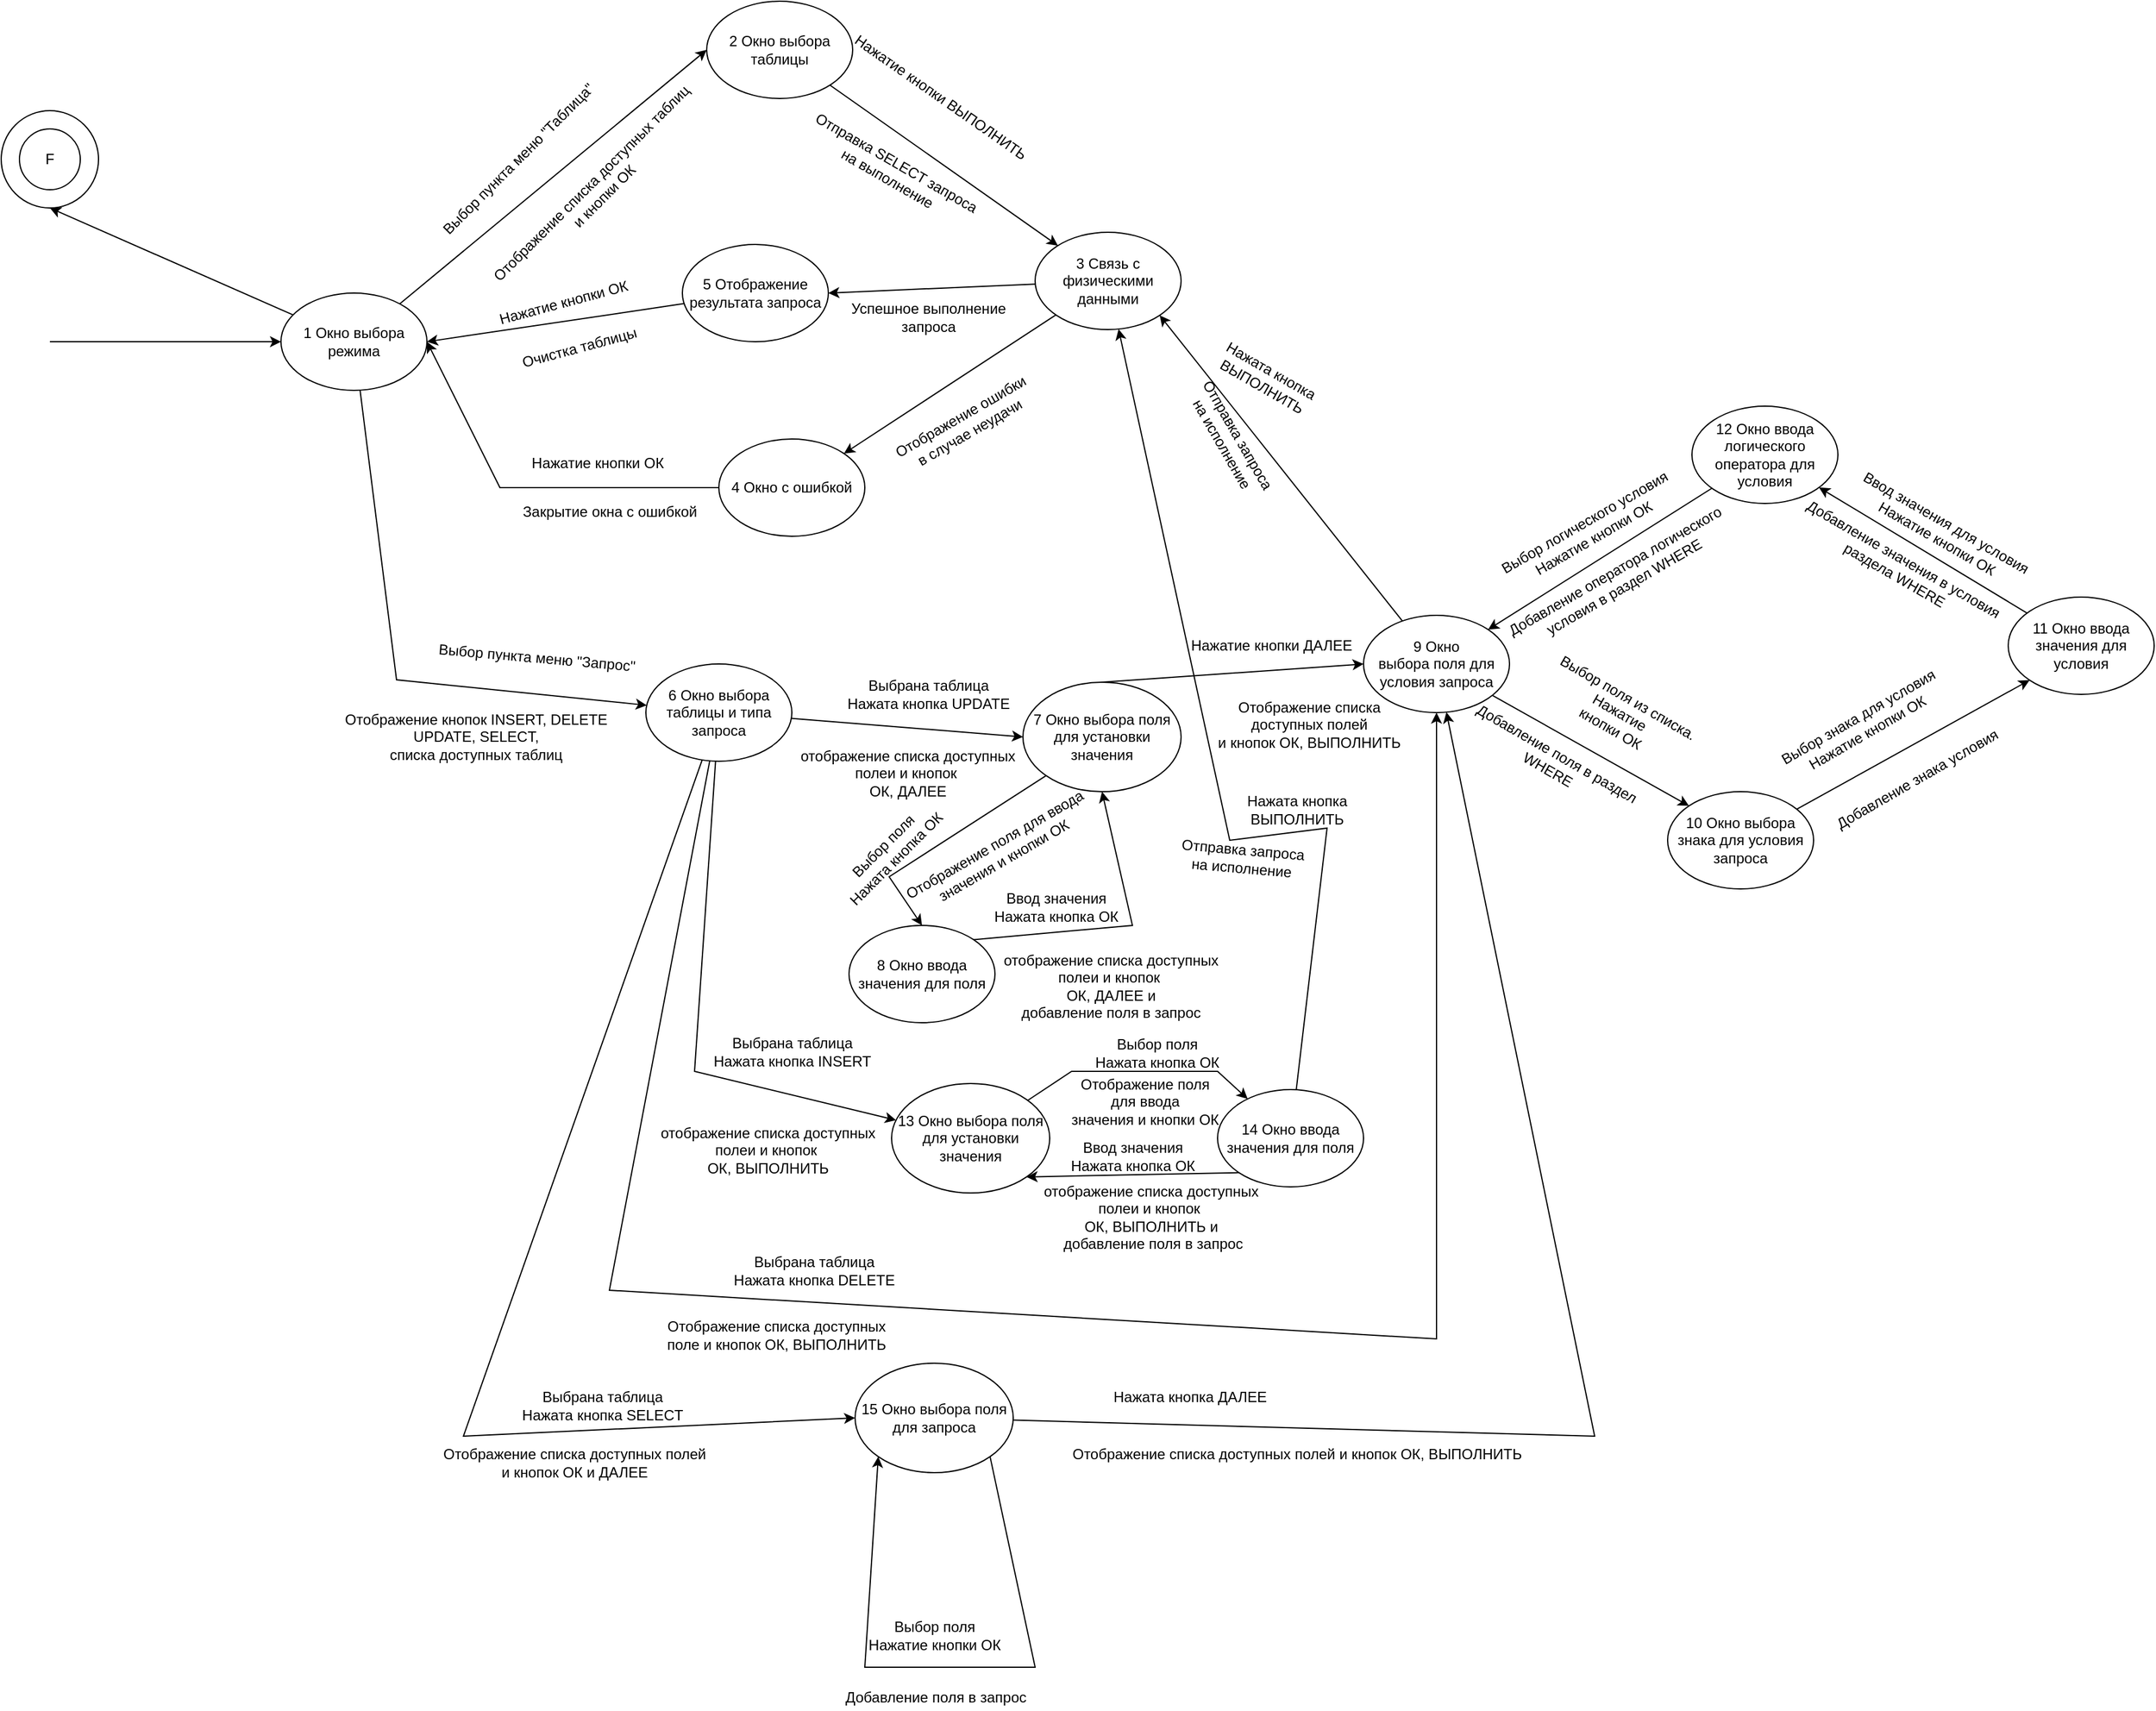<mxfile version="12.4.2" type="device" pages="1"><diagram id="vwHiYC0FqVX6OmjZiS-d" name="Page-1"><mxGraphModel dx="1463" dy="2028" grid="1" gridSize="10" guides="1" tooltips="1" connect="1" arrows="1" fold="1" page="1" pageScale="1" pageWidth="827" pageHeight="1169" math="0" shadow="0"><root><mxCell id="0"/><mxCell id="1" parent="0"/><mxCell id="RQBhOenqcVUa9bNRndTc-3" value="" style="group" vertex="1" connectable="0" parent="1"><mxGeometry x="100" y="20" width="80" height="80" as="geometry"/></mxCell><mxCell id="RQBhOenqcVUa9bNRndTc-1" value="" style="ellipse;whiteSpace=wrap;html=1;aspect=fixed;" vertex="1" parent="RQBhOenqcVUa9bNRndTc-3"><mxGeometry width="80" height="80" as="geometry"/></mxCell><mxCell id="RQBhOenqcVUa9bNRndTc-2" value="F" style="ellipse;whiteSpace=wrap;html=1;aspect=fixed;" vertex="1" parent="RQBhOenqcVUa9bNRndTc-3"><mxGeometry x="15" y="15" width="50" height="50" as="geometry"/></mxCell><mxCell id="RQBhOenqcVUa9bNRndTc-5" style="rounded=0;orthogonalLoop=1;jettySize=auto;html=1;entryX=0.5;entryY=1;entryDx=0;entryDy=0;" edge="1" parent="1" source="RQBhOenqcVUa9bNRndTc-4" target="RQBhOenqcVUa9bNRndTc-1"><mxGeometry relative="1" as="geometry"/></mxCell><mxCell id="RQBhOenqcVUa9bNRndTc-67" style="edgeStyle=none;rounded=0;orthogonalLoop=1;jettySize=auto;html=1;entryX=0;entryY=0.5;entryDx=0;entryDy=0;" edge="1" parent="1" source="RQBhOenqcVUa9bNRndTc-4" target="RQBhOenqcVUa9bNRndTc-7"><mxGeometry relative="1" as="geometry"/></mxCell><mxCell id="RQBhOenqcVUa9bNRndTc-69" style="edgeStyle=none;rounded=0;orthogonalLoop=1;jettySize=auto;html=1;" edge="1" parent="1" source="RQBhOenqcVUa9bNRndTc-4" target="RQBhOenqcVUa9bNRndTc-8"><mxGeometry relative="1" as="geometry"><Array as="points"><mxPoint x="425" y="488"/></Array></mxGeometry></mxCell><mxCell id="RQBhOenqcVUa9bNRndTc-4" value="1 Окно выбора режима" style="ellipse;whiteSpace=wrap;html=1;" vertex="1" parent="1"><mxGeometry x="330" y="170" width="120" height="80" as="geometry"/></mxCell><mxCell id="RQBhOenqcVUa9bNRndTc-6" value="" style="endArrow=classic;html=1;entryX=0;entryY=0.5;entryDx=0;entryDy=0;" edge="1" parent="1" target="RQBhOenqcVUa9bNRndTc-4"><mxGeometry width="50" height="50" relative="1" as="geometry"><mxPoint x="140" y="210" as="sourcePoint"/><mxPoint x="380" y="270" as="targetPoint"/></mxGeometry></mxCell><mxCell id="RQBhOenqcVUa9bNRndTc-68" style="edgeStyle=none;rounded=0;orthogonalLoop=1;jettySize=auto;html=1;" edge="1" parent="1" source="RQBhOenqcVUa9bNRndTc-7" target="RQBhOenqcVUa9bNRndTc-9"><mxGeometry relative="1" as="geometry"/></mxCell><mxCell id="RQBhOenqcVUa9bNRndTc-7" value="2 Окно выбора таблицы" style="ellipse;whiteSpace=wrap;html=1;" vertex="1" parent="1"><mxGeometry x="680" y="-70" width="120" height="80" as="geometry"/></mxCell><mxCell id="RQBhOenqcVUa9bNRndTc-70" style="edgeStyle=none;rounded=0;orthogonalLoop=1;jettySize=auto;html=1;entryX=0;entryY=0.5;entryDx=0;entryDy=0;" edge="1" parent="1" source="RQBhOenqcVUa9bNRndTc-8" target="RQBhOenqcVUa9bNRndTc-14"><mxGeometry relative="1" as="geometry"/></mxCell><mxCell id="RQBhOenqcVUa9bNRndTc-113" style="edgeStyle=none;rounded=0;orthogonalLoop=1;jettySize=auto;html=1;" edge="1" parent="1" source="RQBhOenqcVUa9bNRndTc-8" target="RQBhOenqcVUa9bNRndTc-110"><mxGeometry relative="1" as="geometry"><Array as="points"><mxPoint x="670" y="810"/></Array></mxGeometry></mxCell><mxCell id="RQBhOenqcVUa9bNRndTc-114" style="edgeStyle=none;rounded=0;orthogonalLoop=1;jettySize=auto;html=1;entryX=0.5;entryY=1;entryDx=0;entryDy=0;" edge="1" parent="1" source="RQBhOenqcVUa9bNRndTc-8" target="RQBhOenqcVUa9bNRndTc-17"><mxGeometry relative="1" as="geometry"><Array as="points"><mxPoint x="600" y="990"/><mxPoint x="1280" y="1030"/></Array></mxGeometry></mxCell><mxCell id="RQBhOenqcVUa9bNRndTc-145" style="edgeStyle=none;rounded=0;orthogonalLoop=1;jettySize=auto;html=1;entryX=0;entryY=0.5;entryDx=0;entryDy=0;" edge="1" parent="1" source="RQBhOenqcVUa9bNRndTc-8" target="RQBhOenqcVUa9bNRndTc-121"><mxGeometry relative="1" as="geometry"><Array as="points"><mxPoint x="480" y="1110"/></Array></mxGeometry></mxCell><mxCell id="RQBhOenqcVUa9bNRndTc-8" value="6 Окно выбора таблицы и типа запроса" style="ellipse;whiteSpace=wrap;html=1;" vertex="1" parent="1"><mxGeometry x="630" y="475" width="120" height="80" as="geometry"/></mxCell><mxCell id="RQBhOenqcVUa9bNRndTc-63" style="edgeStyle=none;rounded=0;orthogonalLoop=1;jettySize=auto;html=1;" edge="1" parent="1" source="RQBhOenqcVUa9bNRndTc-9" target="RQBhOenqcVUa9bNRndTc-10"><mxGeometry relative="1" as="geometry"/></mxCell><mxCell id="RQBhOenqcVUa9bNRndTc-64" style="edgeStyle=none;rounded=0;orthogonalLoop=1;jettySize=auto;html=1;entryX=1;entryY=0.5;entryDx=0;entryDy=0;" edge="1" parent="1" source="RQBhOenqcVUa9bNRndTc-9" target="RQBhOenqcVUa9bNRndTc-11"><mxGeometry relative="1" as="geometry"/></mxCell><mxCell id="RQBhOenqcVUa9bNRndTc-9" value="3 Связь с физическими данными" style="ellipse;whiteSpace=wrap;html=1;" vertex="1" parent="1"><mxGeometry x="950" y="120" width="120" height="80" as="geometry"/></mxCell><mxCell id="RQBhOenqcVUa9bNRndTc-66" style="edgeStyle=none;rounded=0;orthogonalLoop=1;jettySize=auto;html=1;entryX=1;entryY=0.5;entryDx=0;entryDy=0;" edge="1" parent="1" source="RQBhOenqcVUa9bNRndTc-10" target="RQBhOenqcVUa9bNRndTc-4"><mxGeometry relative="1" as="geometry"><Array as="points"><mxPoint x="510" y="330"/></Array></mxGeometry></mxCell><mxCell id="RQBhOenqcVUa9bNRndTc-10" value="4 Окно с ошибкой" style="ellipse;whiteSpace=wrap;html=1;" vertex="1" parent="1"><mxGeometry x="690" y="290" width="120" height="80" as="geometry"/></mxCell><mxCell id="RQBhOenqcVUa9bNRndTc-65" style="edgeStyle=none;rounded=0;orthogonalLoop=1;jettySize=auto;html=1;entryX=1;entryY=0.5;entryDx=0;entryDy=0;" edge="1" parent="1" source="RQBhOenqcVUa9bNRndTc-11" target="RQBhOenqcVUa9bNRndTc-4"><mxGeometry relative="1" as="geometry"/></mxCell><mxCell id="RQBhOenqcVUa9bNRndTc-11" value="5 Отображение результата запроса" style="ellipse;whiteSpace=wrap;html=1;" vertex="1" parent="1"><mxGeometry x="660" y="130" width="120" height="80" as="geometry"/></mxCell><mxCell id="RQBhOenqcVUa9bNRndTc-106" style="edgeStyle=none;rounded=0;orthogonalLoop=1;jettySize=auto;html=1;entryX=0;entryY=0.5;entryDx=0;entryDy=0;exitX=0.5;exitY=0;exitDx=0;exitDy=0;" edge="1" parent="1" source="RQBhOenqcVUa9bNRndTc-14" target="RQBhOenqcVUa9bNRndTc-17"><mxGeometry relative="1" as="geometry"/></mxCell><mxCell id="RQBhOenqcVUa9bNRndTc-107" style="edgeStyle=none;rounded=0;orthogonalLoop=1;jettySize=auto;html=1;entryX=0.5;entryY=0;entryDx=0;entryDy=0;exitX=0;exitY=1;exitDx=0;exitDy=0;" edge="1" parent="1" source="RQBhOenqcVUa9bNRndTc-14" target="RQBhOenqcVUa9bNRndTc-15"><mxGeometry relative="1" as="geometry"><Array as="points"><mxPoint x="830" y="650"/></Array></mxGeometry></mxCell><mxCell id="RQBhOenqcVUa9bNRndTc-14" value="7 Окно выбора поля для установки значения" style="ellipse;whiteSpace=wrap;html=1;" vertex="1" parent="1"><mxGeometry x="940" y="490" width="130" height="90" as="geometry"/></mxCell><mxCell id="RQBhOenqcVUa9bNRndTc-108" style="edgeStyle=none;rounded=0;orthogonalLoop=1;jettySize=auto;html=1;entryX=0.5;entryY=1;entryDx=0;entryDy=0;exitX=1;exitY=0;exitDx=0;exitDy=0;" edge="1" parent="1" source="RQBhOenqcVUa9bNRndTc-15" target="RQBhOenqcVUa9bNRndTc-14"><mxGeometry relative="1" as="geometry"><Array as="points"><mxPoint x="1030" y="690"/></Array></mxGeometry></mxCell><mxCell id="RQBhOenqcVUa9bNRndTc-15" value="8&amp;nbsp;Окно ввода значения для поля" style="ellipse;whiteSpace=wrap;html=1;" vertex="1" parent="1"><mxGeometry x="797" y="690" width="120" height="80" as="geometry"/></mxCell><mxCell id="RQBhOenqcVUa9bNRndTc-74" style="edgeStyle=none;rounded=0;orthogonalLoop=1;jettySize=auto;html=1;entryX=0;entryY=0;entryDx=0;entryDy=0;" edge="1" parent="1" source="RQBhOenqcVUa9bNRndTc-17" target="RQBhOenqcVUa9bNRndTc-19"><mxGeometry relative="1" as="geometry"/></mxCell><mxCell id="RQBhOenqcVUa9bNRndTc-117" style="edgeStyle=none;rounded=0;orthogonalLoop=1;jettySize=auto;html=1;entryX=1;entryY=1;entryDx=0;entryDy=0;" edge="1" parent="1" source="RQBhOenqcVUa9bNRndTc-17" target="RQBhOenqcVUa9bNRndTc-9"><mxGeometry relative="1" as="geometry"/></mxCell><mxCell id="RQBhOenqcVUa9bNRndTc-17" value="9&amp;nbsp;Окно &lt;br&gt;выбора поля для условия запроса" style="ellipse;whiteSpace=wrap;html=1;" vertex="1" parent="1"><mxGeometry x="1220" y="435" width="120" height="80" as="geometry"/></mxCell><mxCell id="RQBhOenqcVUa9bNRndTc-75" style="edgeStyle=none;rounded=0;orthogonalLoop=1;jettySize=auto;html=1;entryX=0;entryY=1;entryDx=0;entryDy=0;" edge="1" parent="1" source="RQBhOenqcVUa9bNRndTc-19" target="RQBhOenqcVUa9bNRndTc-25"><mxGeometry relative="1" as="geometry"/></mxCell><mxCell id="RQBhOenqcVUa9bNRndTc-19" value="10 Окно выбора знака для условия запроса" style="ellipse;whiteSpace=wrap;html=1;" vertex="1" parent="1"><mxGeometry x="1470" y="580" width="120" height="80" as="geometry"/></mxCell><mxCell id="RQBhOenqcVUa9bNRndTc-76" style="edgeStyle=none;rounded=0;orthogonalLoop=1;jettySize=auto;html=1;" edge="1" parent="1" source="RQBhOenqcVUa9bNRndTc-25" target="RQBhOenqcVUa9bNRndTc-26"><mxGeometry relative="1" as="geometry"><mxPoint x="1550" y="365" as="targetPoint"/></mxGeometry></mxCell><mxCell id="RQBhOenqcVUa9bNRndTc-25" value="11 Окно ввода значения для условия" style="ellipse;whiteSpace=wrap;html=1;" vertex="1" parent="1"><mxGeometry x="1750" y="420" width="120" height="80" as="geometry"/></mxCell><mxCell id="RQBhOenqcVUa9bNRndTc-77" style="edgeStyle=none;rounded=0;orthogonalLoop=1;jettySize=auto;html=1;entryX=1;entryY=0;entryDx=0;entryDy=0;" edge="1" parent="1" source="RQBhOenqcVUa9bNRndTc-26" target="RQBhOenqcVUa9bNRndTc-17"><mxGeometry relative="1" as="geometry"/></mxCell><mxCell id="RQBhOenqcVUa9bNRndTc-26" value="12 Окно ввода логического оператора для условия" style="ellipse;whiteSpace=wrap;html=1;" vertex="1" parent="1"><mxGeometry x="1490" y="263" width="120" height="80" as="geometry"/></mxCell><mxCell id="RQBhOenqcVUa9bNRndTc-85" value="Выбор пункта меню &quot;Таблица&quot;" style="text;html=1;align=center;verticalAlign=middle;resizable=0;points=[];;autosize=1;rotation=-45;" vertex="1" parent="1"><mxGeometry x="430" y="50" width="190" height="20" as="geometry"/></mxCell><mxCell id="RQBhOenqcVUa9bNRndTc-86" value="Отображение списка доступных таблиц&lt;br&gt;и кнопки ОК" style="text;html=1;align=center;verticalAlign=middle;resizable=0;points=[];;autosize=1;rotation=-45;" vertex="1" parent="1"><mxGeometry x="470" y="70" width="240" height="30" as="geometry"/></mxCell><mxCell id="RQBhOenqcVUa9bNRndTc-87" value="Нажатие кнопки ВЫПОЛНИТЬ" style="text;html=1;align=center;verticalAlign=middle;resizable=0;points=[];;autosize=1;rotation=35;" vertex="1" parent="1"><mxGeometry x="782" y="-1" width="180" height="20" as="geometry"/></mxCell><mxCell id="RQBhOenqcVUa9bNRndTc-88" value="Отправка SELECT запроса&lt;br&gt;на выполнение" style="text;html=1;align=center;verticalAlign=middle;resizable=0;points=[];;autosize=1;rotation=30;" vertex="1" parent="1"><mxGeometry x="747" y="54" width="170" height="30" as="geometry"/></mxCell><mxCell id="RQBhOenqcVUa9bNRndTc-89" value="Успешное выполнение&lt;br&gt;запроса" style="text;html=1;align=center;verticalAlign=middle;resizable=0;points=[];;autosize=1;" vertex="1" parent="1"><mxGeometry x="792" y="175" width="140" height="30" as="geometry"/></mxCell><mxCell id="RQBhOenqcVUa9bNRndTc-90" value="Отображение ошибки&lt;br&gt;в случае неудачи" style="text;html=1;align=center;verticalAlign=middle;resizable=0;points=[];;autosize=1;rotation=-30;" vertex="1" parent="1"><mxGeometry x="822" y="263" width="140" height="30" as="geometry"/></mxCell><mxCell id="RQBhOenqcVUa9bNRndTc-91" value="Нажатие кнопки ОК" style="text;html=1;align=center;verticalAlign=middle;resizable=0;points=[];;autosize=1;" vertex="1" parent="1"><mxGeometry x="530" y="300" width="120" height="20" as="geometry"/></mxCell><mxCell id="RQBhOenqcVUa9bNRndTc-92" value="Закрытие окна с ошибкой" style="text;html=1;align=center;verticalAlign=middle;resizable=0;points=[];;autosize=1;" vertex="1" parent="1"><mxGeometry x="520" y="340" width="160" height="20" as="geometry"/></mxCell><mxCell id="RQBhOenqcVUa9bNRndTc-95" value="Нажатие кнопки ОК" style="text;html=1;align=center;verticalAlign=middle;resizable=0;points=[];;autosize=1;rotation=-15;" vertex="1" parent="1"><mxGeometry x="502" y="168" width="120" height="20" as="geometry"/></mxCell><mxCell id="RQBhOenqcVUa9bNRndTc-96" value="Очистка таблицы" style="text;html=1;align=center;verticalAlign=middle;resizable=0;points=[];;autosize=1;rotation=-15;" vertex="1" parent="1"><mxGeometry x="520" y="205" width="110" height="20" as="geometry"/></mxCell><mxCell id="RQBhOenqcVUa9bNRndTc-97" value="Выбор пункта меню &quot;Запрос&quot;" style="text;html=1;align=center;verticalAlign=middle;resizable=0;points=[];;autosize=1;rotation=5;" vertex="1" parent="1"><mxGeometry x="450" y="460" width="180" height="20" as="geometry"/></mxCell><mxCell id="RQBhOenqcVUa9bNRndTc-98" value="Отображение кнопок INSERT, DELETE&lt;br&gt;UPDATE, SELECT,&lt;br&gt;списка доступных таблиц" style="text;html=1;align=center;verticalAlign=middle;resizable=0;points=[];;autosize=1;" vertex="1" parent="1"><mxGeometry x="375" y="510" width="230" height="50" as="geometry"/></mxCell><mxCell id="RQBhOenqcVUa9bNRndTc-102" value="Нажата кнопка&lt;br&gt;ВЫПОЛНИТЬ" style="text;html=1;align=center;verticalAlign=middle;resizable=0;points=[];;autosize=1;rotation=30;" vertex="1" parent="1"><mxGeometry x="1090" y="225" width="100" height="30" as="geometry"/></mxCell><mxCell id="RQBhOenqcVUa9bNRndTc-109" style="edgeStyle=none;rounded=0;orthogonalLoop=1;jettySize=auto;html=1;" edge="1" parent="1" source="RQBhOenqcVUa9bNRndTc-110" target="RQBhOenqcVUa9bNRndTc-112"><mxGeometry relative="1" as="geometry"><Array as="points"><mxPoint x="980" y="810"/><mxPoint x="1040" y="810"/><mxPoint x="1100" y="810"/></Array></mxGeometry></mxCell><mxCell id="RQBhOenqcVUa9bNRndTc-110" value="13 Окно выбора поля для установки значения" style="ellipse;whiteSpace=wrap;html=1;" vertex="1" parent="1"><mxGeometry x="832" y="820" width="130" height="90" as="geometry"/></mxCell><mxCell id="RQBhOenqcVUa9bNRndTc-111" style="edgeStyle=none;rounded=0;orthogonalLoop=1;jettySize=auto;html=1;entryX=1;entryY=1;entryDx=0;entryDy=0;exitX=0;exitY=1;exitDx=0;exitDy=0;" edge="1" parent="1" source="RQBhOenqcVUa9bNRndTc-112" target="RQBhOenqcVUa9bNRndTc-110"><mxGeometry relative="1" as="geometry"/></mxCell><mxCell id="RQBhOenqcVUa9bNRndTc-116" style="edgeStyle=none;rounded=0;orthogonalLoop=1;jettySize=auto;html=1;" edge="1" parent="1" source="RQBhOenqcVUa9bNRndTc-112" target="RQBhOenqcVUa9bNRndTc-9"><mxGeometry relative="1" as="geometry"><Array as="points"><mxPoint x="1190" y="610"/><mxPoint x="1110" y="620"/></Array></mxGeometry></mxCell><mxCell id="RQBhOenqcVUa9bNRndTc-112" value="14 Окно ввода значения для поля" style="ellipse;whiteSpace=wrap;html=1;" vertex="1" parent="1"><mxGeometry x="1100" y="825" width="120" height="80" as="geometry"/></mxCell><mxCell id="RQBhOenqcVUa9bNRndTc-118" value="Нажата кнопка&lt;br&gt;ВЫПОЛНИТЬ" style="text;html=1;align=center;verticalAlign=middle;resizable=0;points=[];;autosize=1;rotation=0;" vertex="1" parent="1"><mxGeometry x="1115" y="580" width="100" height="30" as="geometry"/></mxCell><mxCell id="RQBhOenqcVUa9bNRndTc-119" value="Отправка запроса&lt;br&gt;на исполнение" style="text;html=1;align=center;verticalAlign=middle;resizable=0;points=[];;autosize=1;rotation=60;" vertex="1" parent="1"><mxGeometry x="1050" y="275" width="120" height="30" as="geometry"/></mxCell><mxCell id="RQBhOenqcVUa9bNRndTc-120" value="Отправка запроса&lt;br&gt;на исполнение" style="text;html=1;align=center;verticalAlign=middle;resizable=0;points=[];;autosize=1;rotation=5;" vertex="1" parent="1"><mxGeometry x="1060" y="620" width="120" height="30" as="geometry"/></mxCell><mxCell id="RQBhOenqcVUa9bNRndTc-148" style="edgeStyle=none;rounded=0;orthogonalLoop=1;jettySize=auto;html=1;" edge="1" parent="1" source="RQBhOenqcVUa9bNRndTc-121" target="RQBhOenqcVUa9bNRndTc-17"><mxGeometry relative="1" as="geometry"><Array as="points"><mxPoint x="1410" y="1110"/></Array></mxGeometry></mxCell><mxCell id="RQBhOenqcVUa9bNRndTc-121" value="15 Окно выбора поля для запроса" style="ellipse;whiteSpace=wrap;html=1;" vertex="1" parent="1"><mxGeometry x="802" y="1050" width="130" height="90" as="geometry"/></mxCell><mxCell id="RQBhOenqcVUa9bNRndTc-122" value="Выбрана таблица&lt;br&gt;Нажата кнопка INSERT" style="text;html=1;align=center;verticalAlign=middle;resizable=0;points=[];;autosize=1;" vertex="1" parent="1"><mxGeometry x="675" y="779" width="150" height="30" as="geometry"/></mxCell><mxCell id="RQBhOenqcVUa9bNRndTc-124" value="Выбрана таблица&lt;br&gt;Нажата кнопка UPDATE " style="text;html=1;align=center;verticalAlign=middle;resizable=0;points=[];;autosize=1;" vertex="1" parent="1"><mxGeometry x="787" y="485" width="150" height="30" as="geometry"/></mxCell><mxCell id="RQBhOenqcVUa9bNRndTc-125" value="отображение списка доступных&lt;br&gt;полеи и кнопок&amp;nbsp;&lt;br&gt;ОК, ДАЛЕЕ" style="text;html=1;align=center;verticalAlign=middle;resizable=0;points=[];;autosize=1;" vertex="1" parent="1"><mxGeometry x="750" y="540" width="190" height="50" as="geometry"/></mxCell><mxCell id="RQBhOenqcVUa9bNRndTc-126" value="Нажатие кнопки ДАЛЕЕ" style="text;html=1;align=center;verticalAlign=middle;resizable=0;points=[];;autosize=1;" vertex="1" parent="1"><mxGeometry x="1069" y="450" width="150" height="20" as="geometry"/></mxCell><mxCell id="RQBhOenqcVUa9bNRndTc-127" value="Отображение списка &lt;br&gt;доступных полей&lt;br&gt;и кнопок ОК, ВЫПОЛНИТЬ" style="text;html=1;align=center;verticalAlign=middle;resizable=0;points=[];;autosize=1;" vertex="1" parent="1"><mxGeometry x="1090" y="500" width="170" height="50" as="geometry"/></mxCell><mxCell id="RQBhOenqcVUa9bNRndTc-128" value="Выбор поля&lt;br&gt;Нажата кнопка ОК" style="text;html=1;align=center;verticalAlign=middle;resizable=0;points=[];;autosize=1;rotation=-45;" vertex="1" parent="1"><mxGeometry x="770" y="615" width="120" height="30" as="geometry"/></mxCell><mxCell id="RQBhOenqcVUa9bNRndTc-129" value="отображение списка доступных&lt;br&gt;полеи и кнопок&amp;nbsp;&lt;br&gt;ОК, ВЫПОЛНИТЬ" style="text;html=1;align=center;verticalAlign=middle;resizable=0;points=[];;autosize=1;" vertex="1" parent="1"><mxGeometry x="635" y="850" width="190" height="50" as="geometry"/></mxCell><mxCell id="RQBhOenqcVUa9bNRndTc-130" value="Ввод значения&lt;br&gt;Нажата кнопка ОК" style="text;html=1;align=center;verticalAlign=middle;resizable=0;points=[];;autosize=1;" vertex="1" parent="1"><mxGeometry x="907" y="660" width="120" height="30" as="geometry"/></mxCell><mxCell id="RQBhOenqcVUa9bNRndTc-131" value="отображение списка доступных&lt;br&gt;полеи и кнопок&amp;nbsp;&lt;br&gt;ОК, ВЫПОЛНИТЬ и&lt;br&gt;&amp;nbsp;добавление поля в запрос" style="text;html=1;align=center;verticalAlign=middle;resizable=0;points=[];;autosize=1;" vertex="1" parent="1"><mxGeometry x="950" y="900" width="190" height="60" as="geometry"/></mxCell><mxCell id="RQBhOenqcVUa9bNRndTc-133" value="Отображение поля для ввода&lt;br&gt;значения и кнопки ОК" style="text;html=1;align=center;verticalAlign=middle;resizable=0;points=[];;autosize=1;rotation=-30;" vertex="1" parent="1"><mxGeometry x="830" y="615" width="180" height="30" as="geometry"/></mxCell><mxCell id="RQBhOenqcVUa9bNRndTc-136" value="отображение списка доступных&lt;br&gt;полеи и кнопок&amp;nbsp;&lt;br&gt;ОК, ДАЛЕЕ и&lt;br&gt;добавление поля в запрос" style="text;html=1;align=center;verticalAlign=middle;resizable=0;points=[];;autosize=1;" vertex="1" parent="1"><mxGeometry x="917" y="710" width="190" height="60" as="geometry"/></mxCell><mxCell id="RQBhOenqcVUa9bNRndTc-137" value="Выбор поля&lt;br&gt;Нажата кнопка ОК" style="text;html=1;align=center;verticalAlign=middle;resizable=0;points=[];;autosize=1;" vertex="1" parent="1"><mxGeometry x="990" y="780" width="120" height="30" as="geometry"/></mxCell><mxCell id="RQBhOenqcVUa9bNRndTc-138" value="Ввод значения&lt;br&gt;Нажата кнопка ОК" style="text;html=1;align=center;verticalAlign=middle;resizable=0;points=[];;autosize=1;" vertex="1" parent="1"><mxGeometry x="970" y="865" width="120" height="30" as="geometry"/></mxCell><mxCell id="RQBhOenqcVUa9bNRndTc-141" value="Отображение поля &lt;br&gt;для ввода&lt;br&gt;значения и кнопки ОК" style="text;html=1;align=center;verticalAlign=middle;resizable=0;points=[];;autosize=1;rotation=0;" vertex="1" parent="1"><mxGeometry x="970" y="810" width="140" height="50" as="geometry"/></mxCell><mxCell id="RQBhOenqcVUa9bNRndTc-142" style="edgeStyle=none;rounded=0;orthogonalLoop=1;jettySize=auto;html=1;entryX=0;entryY=1;entryDx=0;entryDy=0;exitX=1;exitY=1;exitDx=0;exitDy=0;" edge="1" parent="1" source="RQBhOenqcVUa9bNRndTc-121" target="RQBhOenqcVUa9bNRndTc-121"><mxGeometry relative="1" as="geometry"><Array as="points"><mxPoint x="950" y="1300"/><mxPoint x="810" y="1300"/></Array></mxGeometry></mxCell><mxCell id="RQBhOenqcVUa9bNRndTc-143" value="Выбрана таблица&lt;br&gt;Нажата кнопка DELETE" style="text;html=1;align=center;verticalAlign=middle;resizable=0;points=[];;autosize=1;" vertex="1" parent="1"><mxGeometry x="693" y="959" width="150" height="30" as="geometry"/></mxCell><mxCell id="RQBhOenqcVUa9bNRndTc-144" value="Отображение списка доступных&lt;br&gt;поле и кнопок ОК, ВЫПОЛНИТЬ" style="text;html=1;align=center;verticalAlign=middle;resizable=0;points=[];;autosize=1;" vertex="1" parent="1"><mxGeometry x="637" y="1012" width="200" height="30" as="geometry"/></mxCell><mxCell id="RQBhOenqcVUa9bNRndTc-146" value="Выбрана таблица&lt;br&gt;Нажата кнопка SELECT" style="text;html=1;align=center;verticalAlign=middle;resizable=0;points=[];;autosize=1;" vertex="1" parent="1"><mxGeometry x="519" y="1070" width="150" height="30" as="geometry"/></mxCell><mxCell id="RQBhOenqcVUa9bNRndTc-147" value="Отображение списка доступных полей&lt;br&gt;и кнопок ОК и ДАЛЕЕ" style="text;html=1;align=center;verticalAlign=middle;resizable=0;points=[];;autosize=1;" vertex="1" parent="1"><mxGeometry x="456" y="1117" width="230" height="30" as="geometry"/></mxCell><mxCell id="RQBhOenqcVUa9bNRndTc-149" value="Нажата кнопка ДАЛЕЕ" style="text;html=1;align=center;verticalAlign=middle;resizable=0;points=[];;autosize=1;" vertex="1" parent="1"><mxGeometry x="1007" y="1068" width="140" height="20" as="geometry"/></mxCell><mxCell id="RQBhOenqcVUa9bNRndTc-150" value="Отображение списка доступных полей и кнопок ОК, ВЫПОЛНИТЬ" style="text;html=1;align=center;verticalAlign=middle;resizable=0;points=[];;autosize=1;" vertex="1" parent="1"><mxGeometry x="970" y="1115" width="390" height="20" as="geometry"/></mxCell><mxCell id="RQBhOenqcVUa9bNRndTc-151" value="Выбор поля&lt;br&gt;Нажатие кнопки ОК" style="text;html=1;align=center;verticalAlign=middle;resizable=0;points=[];;autosize=1;" vertex="1" parent="1"><mxGeometry x="807" y="1259" width="120" height="30" as="geometry"/></mxCell><mxCell id="RQBhOenqcVUa9bNRndTc-152" value="Добавление поля в запрос" style="text;html=1;align=center;verticalAlign=middle;resizable=0;points=[];;autosize=1;" vertex="1" parent="1"><mxGeometry x="788" y="1315" width="160" height="20" as="geometry"/></mxCell><mxCell id="RQBhOenqcVUa9bNRndTc-153" value="Выбор поля из списка.&lt;br&gt;Нажатие&lt;br&gt;кнопки ОК" style="text;html=1;align=center;verticalAlign=middle;resizable=0;points=[];;autosize=1;rotation=30;" vertex="1" parent="1"><mxGeometry x="1360" y="490" width="140" height="50" as="geometry"/></mxCell><mxCell id="RQBhOenqcVUa9bNRndTc-154" value="Добавление поля в раздел&lt;br&gt;WHERE" style="text;html=1;align=center;verticalAlign=middle;resizable=0;points=[];;autosize=1;rotation=30;" vertex="1" parent="1"><mxGeometry x="1290" y="540" width="170" height="30" as="geometry"/></mxCell><mxCell id="RQBhOenqcVUa9bNRndTc-155" value="Выбор знака для условия&lt;br&gt;Нажатие кнопки ОК" style="text;html=1;align=center;verticalAlign=middle;resizable=0;points=[];;autosize=1;rotation=-30;" vertex="1" parent="1"><mxGeometry x="1550" y="510" width="160" height="30" as="geometry"/></mxCell><mxCell id="RQBhOenqcVUa9bNRndTc-156" value="Добавление знака условия" style="text;html=1;align=center;verticalAlign=middle;resizable=0;points=[];;autosize=1;rotation=-30;" vertex="1" parent="1"><mxGeometry x="1590" y="560" width="170" height="20" as="geometry"/></mxCell><mxCell id="RQBhOenqcVUa9bNRndTc-157" value="Ввод значения для условия&lt;br&gt;Нажатие кнопки ОК" style="text;html=1;align=center;verticalAlign=middle;resizable=0;points=[];;autosize=1;rotation=30;" vertex="1" parent="1"><mxGeometry x="1610" y="350" width="170" height="30" as="geometry"/></mxCell><mxCell id="RQBhOenqcVUa9bNRndTc-158" value="Добавление значения в условия&lt;br&gt;раздела WHERE" style="text;html=1;align=center;verticalAlign=middle;resizable=0;points=[];;autosize=1;rotation=30;" vertex="1" parent="1"><mxGeometry x="1560" y="380" width="200" height="30" as="geometry"/></mxCell><mxCell id="RQBhOenqcVUa9bNRndTc-159" value="Выбор логического условия&lt;br&gt;Нажатие кнопки ОК" style="text;html=1;align=center;verticalAlign=middle;resizable=0;points=[];;autosize=1;rotation=-30;" vertex="1" parent="1"><mxGeometry x="1320" y="350" width="170" height="30" as="geometry"/></mxCell><mxCell id="RQBhOenqcVUa9bNRndTc-160" value="Добавление оператора логического &lt;br&gt;условия в раздел WHERE" style="text;html=1;align=center;verticalAlign=middle;resizable=0;points=[];;autosize=1;rotation=-30;" vertex="1" parent="1"><mxGeometry x="1320" y="390" width="220" height="30" as="geometry"/></mxCell></root></mxGraphModel></diagram></mxfile>
